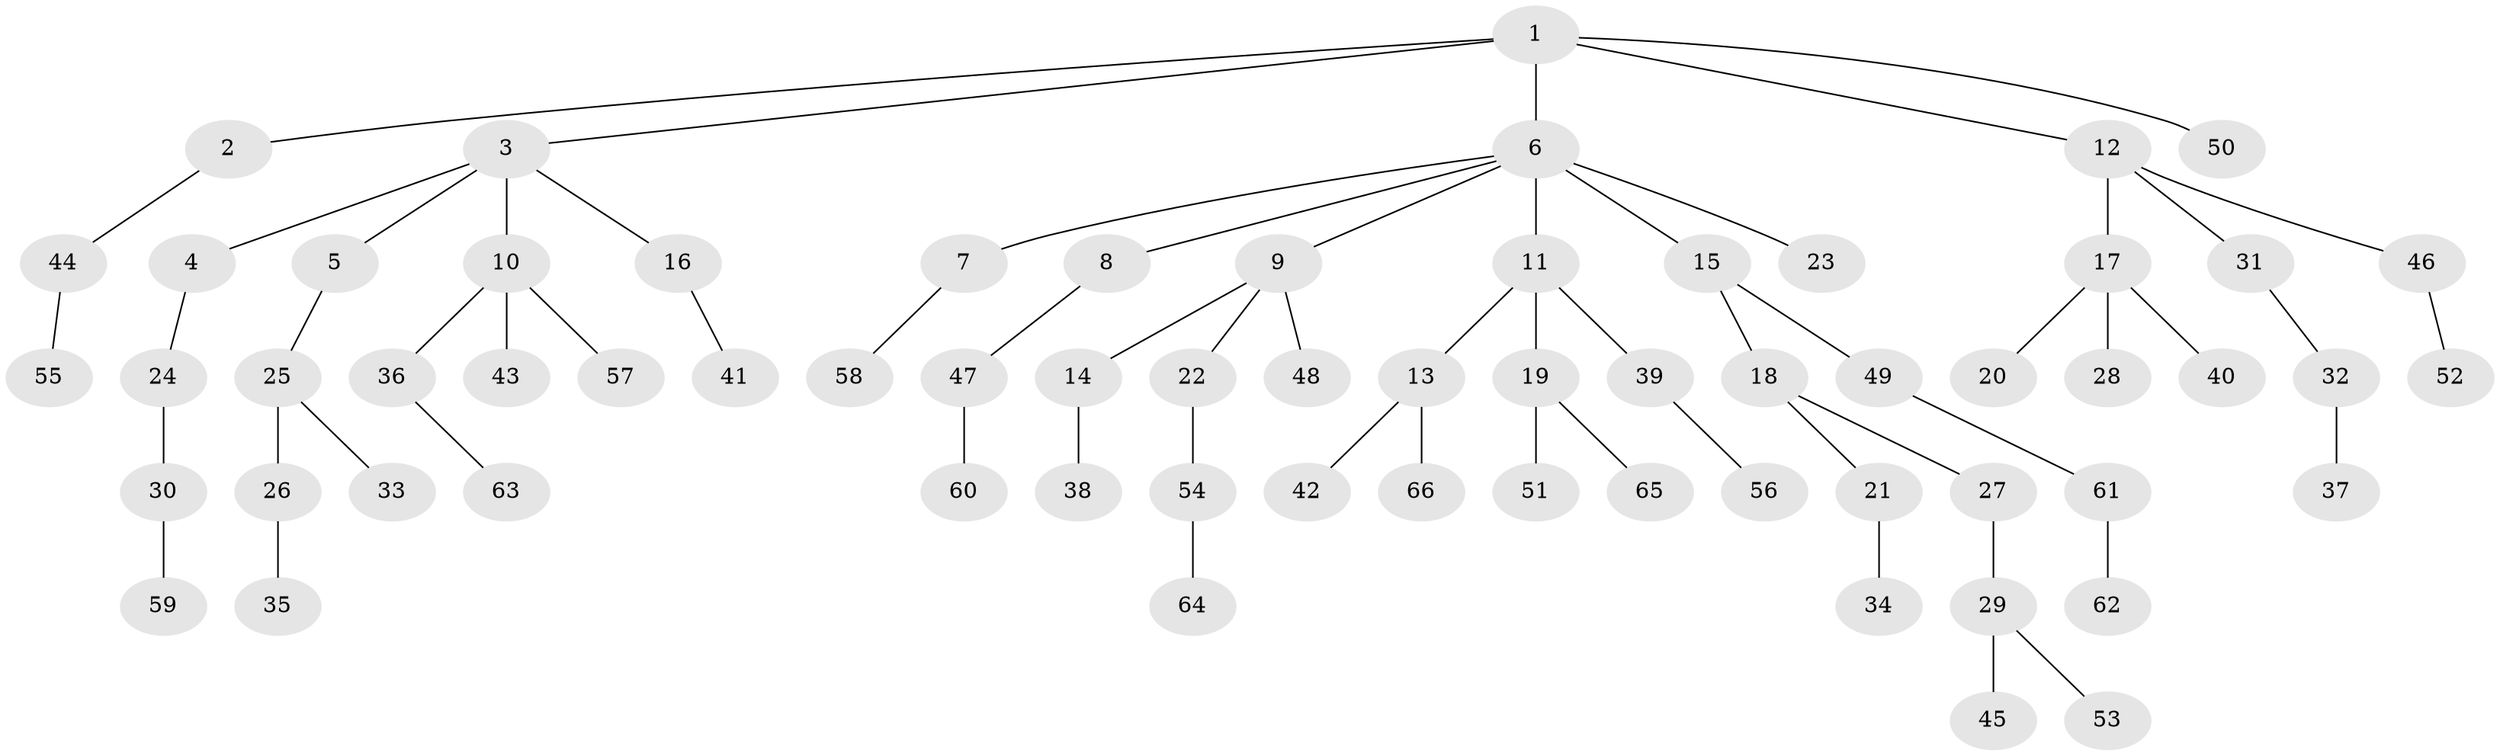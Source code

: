 // original degree distribution, {6: 0.015625, 3: 0.15625, 7: 0.0078125, 1: 0.484375, 5: 0.0546875, 4: 0.0234375, 2: 0.2578125}
// Generated by graph-tools (version 1.1) at 2025/51/03/04/25 22:51:52]
// undirected, 66 vertices, 65 edges
graph export_dot {
  node [color=gray90,style=filled];
  1;
  2;
  3;
  4;
  5;
  6;
  7;
  8;
  9;
  10;
  11;
  12;
  13;
  14;
  15;
  16;
  17;
  18;
  19;
  20;
  21;
  22;
  23;
  24;
  25;
  26;
  27;
  28;
  29;
  30;
  31;
  32;
  33;
  34;
  35;
  36;
  37;
  38;
  39;
  40;
  41;
  42;
  43;
  44;
  45;
  46;
  47;
  48;
  49;
  50;
  51;
  52;
  53;
  54;
  55;
  56;
  57;
  58;
  59;
  60;
  61;
  62;
  63;
  64;
  65;
  66;
  1 -- 2 [weight=1.0];
  1 -- 3 [weight=1.0];
  1 -- 6 [weight=1.0];
  1 -- 12 [weight=1.0];
  1 -- 50 [weight=1.0];
  2 -- 44 [weight=1.0];
  3 -- 4 [weight=1.0];
  3 -- 5 [weight=1.0];
  3 -- 10 [weight=1.0];
  3 -- 16 [weight=1.0];
  4 -- 24 [weight=1.0];
  5 -- 25 [weight=1.0];
  6 -- 7 [weight=1.0];
  6 -- 8 [weight=1.0];
  6 -- 9 [weight=1.0];
  6 -- 11 [weight=1.0];
  6 -- 15 [weight=1.0];
  6 -- 23 [weight=2.0];
  7 -- 58 [weight=1.0];
  8 -- 47 [weight=1.0];
  9 -- 14 [weight=1.0];
  9 -- 22 [weight=1.0];
  9 -- 48 [weight=1.0];
  10 -- 36 [weight=1.0];
  10 -- 43 [weight=1.0];
  10 -- 57 [weight=1.0];
  11 -- 13 [weight=1.0];
  11 -- 19 [weight=1.0];
  11 -- 39 [weight=1.0];
  12 -- 17 [weight=1.0];
  12 -- 31 [weight=1.0];
  12 -- 46 [weight=1.0];
  13 -- 42 [weight=1.0];
  13 -- 66 [weight=2.0];
  14 -- 38 [weight=2.0];
  15 -- 18 [weight=2.0];
  15 -- 49 [weight=1.0];
  16 -- 41 [weight=1.0];
  17 -- 20 [weight=1.0];
  17 -- 28 [weight=1.0];
  17 -- 40 [weight=1.0];
  18 -- 21 [weight=1.0];
  18 -- 27 [weight=1.0];
  19 -- 51 [weight=1.0];
  19 -- 65 [weight=1.0];
  21 -- 34 [weight=1.0];
  22 -- 54 [weight=1.0];
  24 -- 30 [weight=1.0];
  25 -- 26 [weight=2.0];
  25 -- 33 [weight=1.0];
  26 -- 35 [weight=1.0];
  27 -- 29 [weight=1.0];
  29 -- 45 [weight=3.0];
  29 -- 53 [weight=1.0];
  30 -- 59 [weight=1.0];
  31 -- 32 [weight=1.0];
  32 -- 37 [weight=1.0];
  36 -- 63 [weight=1.0];
  39 -- 56 [weight=2.0];
  44 -- 55 [weight=1.0];
  46 -- 52 [weight=1.0];
  47 -- 60 [weight=2.0];
  49 -- 61 [weight=1.0];
  54 -- 64 [weight=1.0];
  61 -- 62 [weight=1.0];
}
